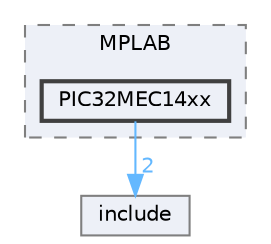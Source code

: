 digraph "D:/Projects/Raspberrypi_pico/pico_freertos_final/freertos_pico2/pico_freertos/FreeRTOS-Kernel/portable/MPLAB/PIC32MEC14xx"
{
 // LATEX_PDF_SIZE
  bgcolor="transparent";
  edge [fontname=Helvetica,fontsize=10,labelfontname=Helvetica,labelfontsize=10];
  node [fontname=Helvetica,fontsize=10,shape=box,height=0.2,width=0.4];
  compound=true
  subgraph clusterdir_7c52978c89e9f30ed23d783e5fa764cc {
    graph [ bgcolor="#edf0f7", pencolor="grey50", label="MPLAB", fontname=Helvetica,fontsize=10 style="filled,dashed", URL="dir_7c52978c89e9f30ed23d783e5fa764cc.html",tooltip=""]
  dir_6694e464c553f67356bf148f1bcb00fa [label="PIC32MEC14xx", fillcolor="#edf0f7", color="grey25", style="filled,bold", URL="dir_6694e464c553f67356bf148f1bcb00fa.html",tooltip=""];
  }
  dir_c69ece34c3f150cb2c6f1098178b172a [label="include", fillcolor="#edf0f7", color="grey50", style="filled", URL="dir_c69ece34c3f150cb2c6f1098178b172a.html",tooltip=""];
  dir_6694e464c553f67356bf148f1bcb00fa->dir_c69ece34c3f150cb2c6f1098178b172a [headlabel="2", labeldistance=1.5 headhref="dir_000179_000125.html" href="dir_000179_000125.html" color="steelblue1" fontcolor="steelblue1"];
}
